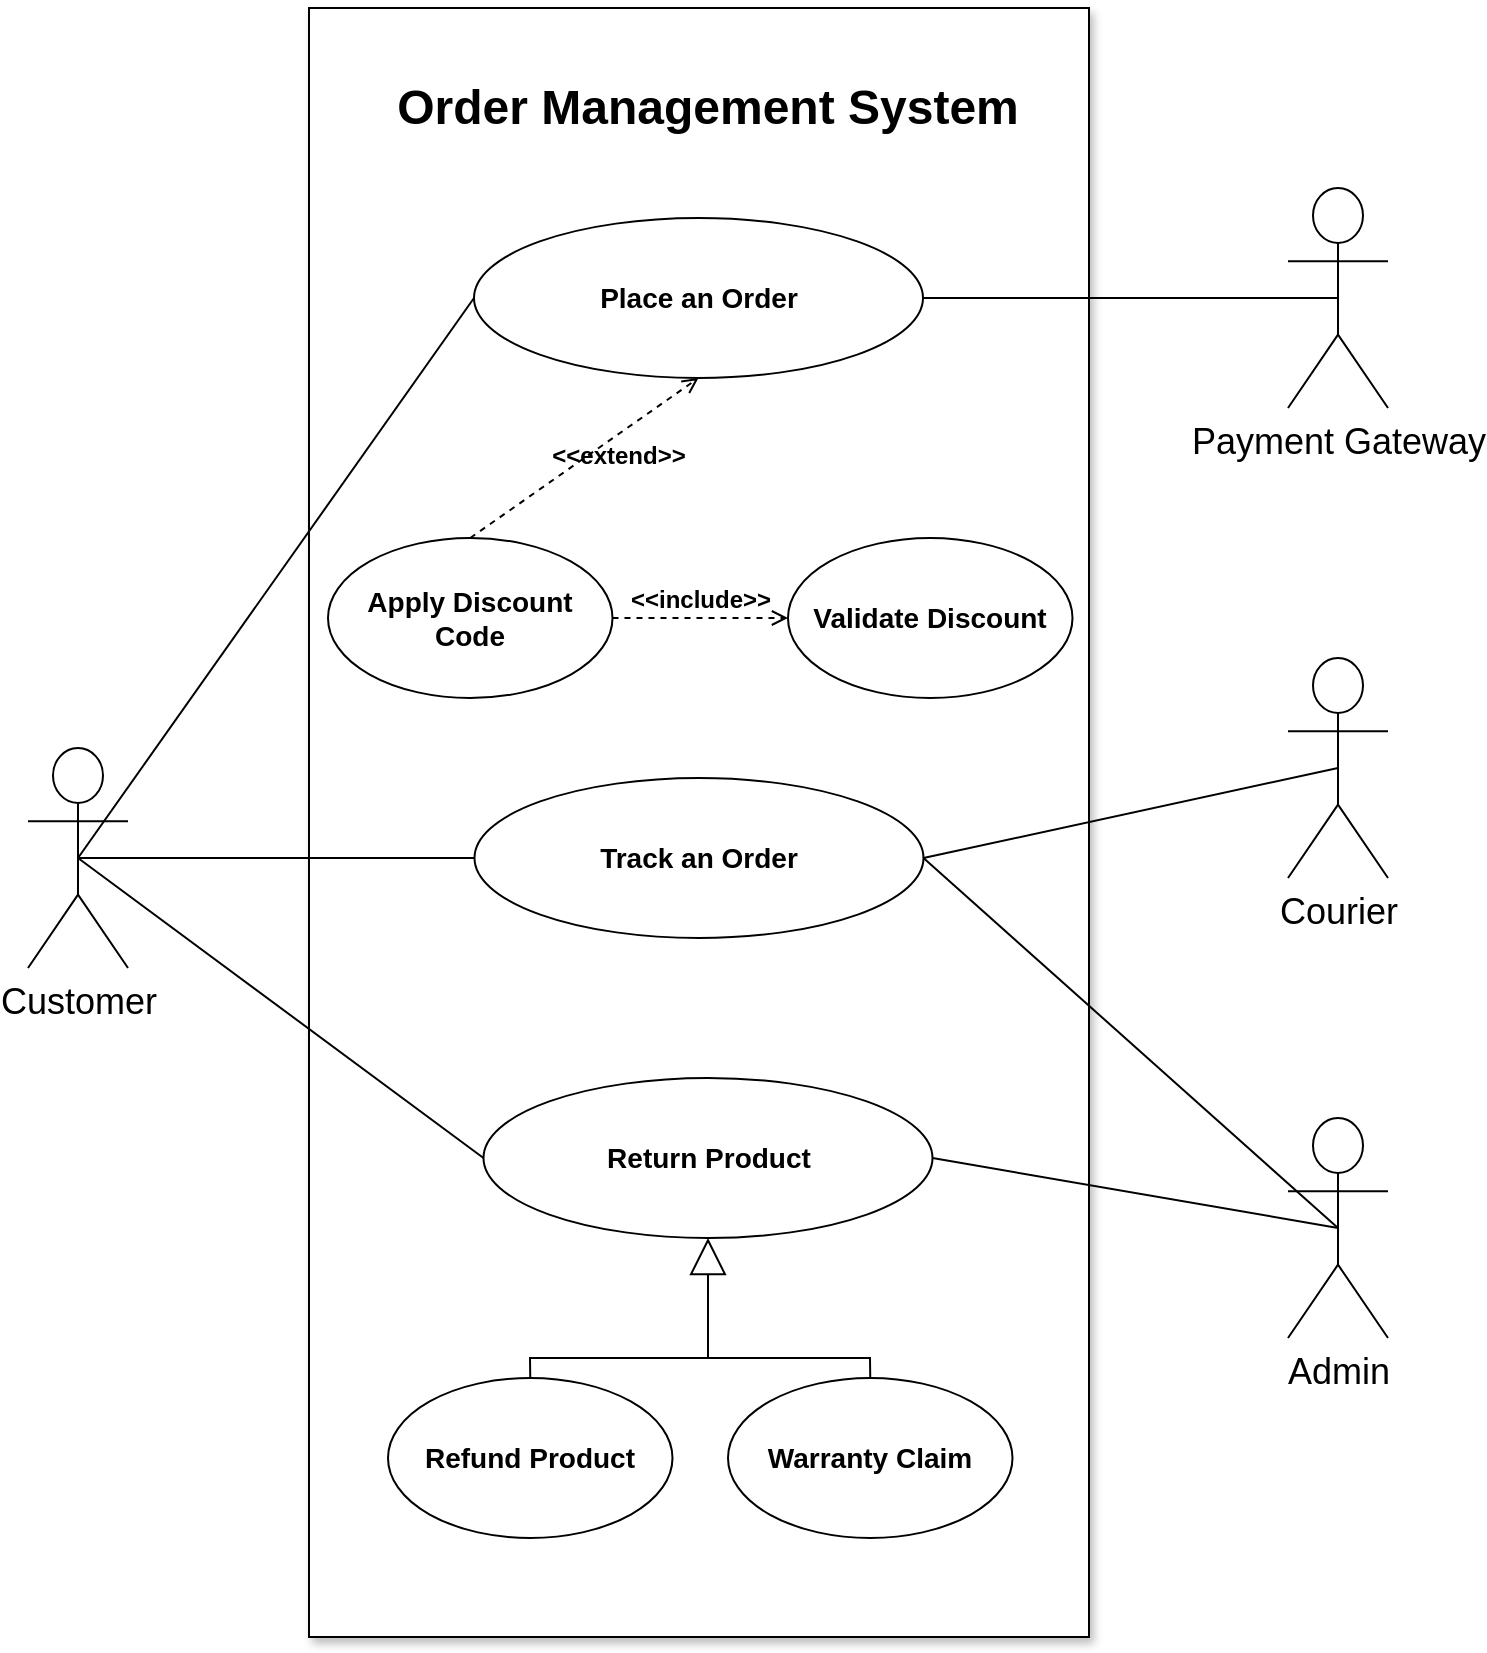 <mxfile version="21.7.2" type="github">
  <diagram name="Page-1" id="Ibva7xswk7MlykJWga5B">
    <mxGraphModel dx="1032" dy="1129" grid="1" gridSize="10" guides="1" tooltips="1" connect="1" arrows="1" fold="1" page="1" pageScale="1" pageWidth="850" pageHeight="1100" math="0" shadow="0">
      <root>
        <mxCell id="0" />
        <mxCell id="1" parent="0" />
        <mxCell id="hKEHkd_DOBsOIQRfh8Hp-2" value="&lt;font style=&quot;font-size: 18px;&quot;&gt;Payment Gateway&lt;/font&gt;" style="shape=umlActor;verticalLabelPosition=bottom;verticalAlign=top;html=1;outlineConnect=0;" parent="1" vertex="1">
          <mxGeometry x="720" y="215" width="50" height="110" as="geometry" />
        </mxCell>
        <mxCell id="hKEHkd_DOBsOIQRfh8Hp-3" value="" style="rounded=0;whiteSpace=wrap;html=1;rotation=90;shadow=1;movable=0;resizable=0;rotatable=0;deletable=0;editable=0;locked=1;connectable=0;" parent="1" vertex="1">
          <mxGeometry x="18.25" y="337.25" width="814.5" height="390" as="geometry" />
        </mxCell>
        <mxCell id="hKEHkd_DOBsOIQRfh8Hp-4" value="&lt;font style=&quot;font-size: 18px;&quot;&gt;Customer&lt;/font&gt;" style="shape=umlActor;verticalLabelPosition=bottom;verticalAlign=top;html=1;outlineConnect=0;" parent="1" vertex="1">
          <mxGeometry x="90" y="495" width="50" height="110" as="geometry" />
        </mxCell>
        <mxCell id="hKEHkd_DOBsOIQRfh8Hp-10" value="&lt;font style=&quot;font-size: 24px;&quot;&gt;Order Management System&lt;/font&gt;" style="text;html=1;strokeColor=none;fillColor=none;align=center;verticalAlign=middle;whiteSpace=wrap;rounded=0;fontStyle=1" parent="1" vertex="1">
          <mxGeometry x="260" y="160" width="340" height="30" as="geometry" />
        </mxCell>
        <mxCell id="hKEHkd_DOBsOIQRfh8Hp-13" value="&lt;font style=&quot;font-size: 14px;&quot;&gt;&lt;b&gt;Apply Discount Code&lt;br&gt;&lt;/b&gt;&lt;/font&gt;" style="ellipse;whiteSpace=wrap;html=1;" parent="1" vertex="1">
          <mxGeometry x="240" y="390" width="142.25" height="80" as="geometry" />
        </mxCell>
        <mxCell id="hKEHkd_DOBsOIQRfh8Hp-14" value="&lt;font style=&quot;font-size: 14px;&quot;&gt;&lt;b&gt;Place an Order&lt;/b&gt;&lt;/font&gt;" style="ellipse;whiteSpace=wrap;html=1;" parent="1" vertex="1">
          <mxGeometry x="313" y="230" width="224.5" height="80" as="geometry" />
        </mxCell>
        <mxCell id="hKEHkd_DOBsOIQRfh8Hp-27" value="" style="endArrow=block;endSize=16;endFill=0;html=1;rounded=0;" parent="1" edge="1">
          <mxGeometry width="160" relative="1" as="geometry">
            <mxPoint x="115" y="570" as="sourcePoint" />
            <mxPoint x="115" y="570" as="targetPoint" />
          </mxGeometry>
        </mxCell>
        <mxCell id="hKEHkd_DOBsOIQRfh8Hp-37" value="&lt;font style=&quot;font-size: 14px;&quot;&gt;&lt;b&gt;Track an Order&lt;/b&gt;&lt;/font&gt;" style="ellipse;whiteSpace=wrap;html=1;" parent="1" vertex="1">
          <mxGeometry x="313.25" y="510" width="224.5" height="80" as="geometry" />
        </mxCell>
        <mxCell id="hKEHkd_DOBsOIQRfh8Hp-38" value="&lt;b&gt;&lt;font style=&quot;font-size: 14px;&quot;&gt;Return Product&lt;/font&gt;&lt;/b&gt;" style="ellipse;whiteSpace=wrap;html=1;" parent="1" vertex="1">
          <mxGeometry x="317.75" y="660" width="224.5" height="80" as="geometry" />
        </mxCell>
        <mxCell id="hKEHkd_DOBsOIQRfh8Hp-40" value="&lt;font style=&quot;font-size: 18px;&quot;&gt;Admin&lt;/font&gt;" style="shape=umlActor;verticalLabelPosition=bottom;verticalAlign=top;html=1;outlineConnect=0;" parent="1" vertex="1">
          <mxGeometry x="720" y="680" width="50" height="110" as="geometry" />
        </mxCell>
        <mxCell id="hKEHkd_DOBsOIQRfh8Hp-57" value="" style="endArrow=none;html=1;rounded=0;entryX=0.5;entryY=0.5;entryDx=0;entryDy=0;entryPerimeter=0;exitX=1;exitY=0.5;exitDx=0;exitDy=0;" parent="1" source="hKEHkd_DOBsOIQRfh8Hp-37" target="hKEHkd_DOBsOIQRfh8Hp-40" edge="1">
          <mxGeometry width="50" height="50" relative="1" as="geometry">
            <mxPoint x="537.75" y="730" as="sourcePoint" />
            <mxPoint x="470" y="480" as="targetPoint" />
          </mxGeometry>
        </mxCell>
        <mxCell id="hKEHkd_DOBsOIQRfh8Hp-59" value="" style="endArrow=none;html=1;rounded=0;entryX=0.5;entryY=0.5;entryDx=0;entryDy=0;entryPerimeter=0;exitX=1;exitY=0.5;exitDx=0;exitDy=0;" parent="1" source="hKEHkd_DOBsOIQRfh8Hp-14" target="hKEHkd_DOBsOIQRfh8Hp-2" edge="1">
          <mxGeometry width="50" height="50" relative="1" as="geometry">
            <mxPoint x="512" y="396.94" as="sourcePoint" />
            <mxPoint x="720" y="291.94" as="targetPoint" />
          </mxGeometry>
        </mxCell>
        <mxCell id="hKEHkd_DOBsOIQRfh8Hp-60" value="" style="endArrow=none;html=1;rounded=0;entryX=0;entryY=0.5;entryDx=0;entryDy=0;exitX=0.5;exitY=0.5;exitDx=0;exitDy=0;exitPerimeter=0;" parent="1" source="hKEHkd_DOBsOIQRfh8Hp-4" target="hKEHkd_DOBsOIQRfh8Hp-14" edge="1">
          <mxGeometry width="50" height="50" relative="1" as="geometry">
            <mxPoint x="120" y="415" as="sourcePoint" />
            <mxPoint x="323" y="414.58" as="targetPoint" />
          </mxGeometry>
        </mxCell>
        <mxCell id="hKEHkd_DOBsOIQRfh8Hp-62" value="" style="endArrow=none;html=1;rounded=0;entryX=0;entryY=0.5;entryDx=0;entryDy=0;exitX=0.5;exitY=0.5;exitDx=0;exitDy=0;exitPerimeter=0;" parent="1" source="hKEHkd_DOBsOIQRfh8Hp-4" target="hKEHkd_DOBsOIQRfh8Hp-37" edge="1">
          <mxGeometry width="50" height="50" relative="1" as="geometry">
            <mxPoint x="135" y="435" as="sourcePoint" />
            <mxPoint x="323" y="390" as="targetPoint" />
          </mxGeometry>
        </mxCell>
        <mxCell id="hKEHkd_DOBsOIQRfh8Hp-63" value="" style="endArrow=none;html=1;rounded=0;entryX=0;entryY=0.5;entryDx=0;entryDy=0;exitX=0.5;exitY=0.5;exitDx=0;exitDy=0;exitPerimeter=0;" parent="1" source="hKEHkd_DOBsOIQRfh8Hp-4" target="hKEHkd_DOBsOIQRfh8Hp-38" edge="1">
          <mxGeometry width="50" height="50" relative="1" as="geometry">
            <mxPoint x="145" y="445" as="sourcePoint" />
            <mxPoint x="323" y="500" as="targetPoint" />
          </mxGeometry>
        </mxCell>
        <mxCell id="kJCWrpa8u9t749q43092-3" value="&lt;font style=&quot;font-size: 12px;&quot;&gt;&lt;b&gt;&amp;lt;&amp;lt;extend&amp;gt;&amp;gt;&lt;/b&gt;&lt;/font&gt;" style="html=1;verticalAlign=bottom;labelBackgroundColor=none;endArrow=open;endFill=0;dashed=1;rounded=0;exitX=0.5;exitY=0;exitDx=0;exitDy=0;entryX=0.5;entryY=1;entryDx=0;entryDy=0;" edge="1" parent="1" source="hKEHkd_DOBsOIQRfh8Hp-13" target="hKEHkd_DOBsOIQRfh8Hp-14">
          <mxGeometry x="0.126" y="-16" width="160" relative="1" as="geometry">
            <mxPoint x="400" y="350" as="sourcePoint" />
            <mxPoint x="560" y="350" as="targetPoint" />
            <mxPoint as="offset" />
          </mxGeometry>
        </mxCell>
        <mxCell id="kJCWrpa8u9t749q43092-5" value="&lt;font style=&quot;font-size: 14px;&quot;&gt;&lt;strong&gt;Validate Discount&lt;/strong&gt;&lt;/font&gt;" style="ellipse;whiteSpace=wrap;html=1;" vertex="1" parent="1">
          <mxGeometry x="470" y="390" width="142.25" height="80" as="geometry" />
        </mxCell>
        <mxCell id="kJCWrpa8u9t749q43092-6" value="&lt;font style=&quot;font-size: 12px;&quot;&gt;&lt;b&gt;&amp;lt;&amp;lt;include&amp;gt;&amp;gt;&lt;/b&gt;&lt;/font&gt;" style="html=1;verticalAlign=bottom;labelBackgroundColor=none;endArrow=open;endFill=0;dashed=1;rounded=0;exitX=1;exitY=0.5;exitDx=0;exitDy=0;entryX=0;entryY=0.5;entryDx=0;entryDy=0;" edge="1" parent="1" source="hKEHkd_DOBsOIQRfh8Hp-13" target="kJCWrpa8u9t749q43092-5">
          <mxGeometry width="160" relative="1" as="geometry">
            <mxPoint x="341" y="380" as="sourcePoint" />
            <mxPoint x="440" y="320" as="targetPoint" />
            <mxPoint as="offset" />
          </mxGeometry>
        </mxCell>
        <mxCell id="kJCWrpa8u9t749q43092-7" value="" style="endArrow=none;html=1;rounded=0;entryX=0.5;entryY=0.5;entryDx=0;entryDy=0;entryPerimeter=0;exitX=1;exitY=0.5;exitDx=0;exitDy=0;" edge="1" parent="1" source="hKEHkd_DOBsOIQRfh8Hp-38" target="hKEHkd_DOBsOIQRfh8Hp-40">
          <mxGeometry width="50" height="50" relative="1" as="geometry">
            <mxPoint x="552" y="530" as="sourcePoint" />
            <mxPoint x="755" y="530" as="targetPoint" />
          </mxGeometry>
        </mxCell>
        <mxCell id="kJCWrpa8u9t749q43092-8" value="&lt;font style=&quot;font-size: 18px;&quot;&gt;Courier&lt;/font&gt;" style="shape=umlActor;verticalLabelPosition=bottom;verticalAlign=top;html=1;outlineConnect=0;" vertex="1" parent="1">
          <mxGeometry x="720" y="450" width="50" height="110" as="geometry" />
        </mxCell>
        <mxCell id="kJCWrpa8u9t749q43092-10" value="" style="endArrow=none;html=1;rounded=0;entryX=0.5;entryY=0.5;entryDx=0;entryDy=0;entryPerimeter=0;exitX=1;exitY=0.5;exitDx=0;exitDy=0;" edge="1" parent="1" source="hKEHkd_DOBsOIQRfh8Hp-37" target="kJCWrpa8u9t749q43092-8">
          <mxGeometry width="50" height="50" relative="1" as="geometry">
            <mxPoint x="540" y="520" as="sourcePoint" />
            <mxPoint x="783" y="685" as="targetPoint" />
          </mxGeometry>
        </mxCell>
        <mxCell id="kJCWrpa8u9t749q43092-15" value="&lt;font style=&quot;font-size: 14px;&quot;&gt;&lt;b&gt;Refund Product&lt;/b&gt;&lt;/font&gt;" style="ellipse;whiteSpace=wrap;html=1;" vertex="1" parent="1">
          <mxGeometry x="270" y="810" width="142.25" height="80" as="geometry" />
        </mxCell>
        <mxCell id="kJCWrpa8u9t749q43092-17" value="&lt;font style=&quot;font-size: 14px;&quot;&gt;&lt;b&gt;Warranty Claim&lt;/b&gt;&lt;/font&gt;" style="ellipse;whiteSpace=wrap;html=1;" vertex="1" parent="1">
          <mxGeometry x="440" y="810" width="142.25" height="80" as="geometry" />
        </mxCell>
        <mxCell id="kJCWrpa8u9t749q43092-18" value="" style="endArrow=block;endSize=16;endFill=0;html=1;rounded=0;exitX=0.5;exitY=0;exitDx=0;exitDy=0;entryX=0.5;entryY=1;entryDx=0;entryDy=0;" edge="1" parent="1" source="kJCWrpa8u9t749q43092-15" target="hKEHkd_DOBsOIQRfh8Hp-38">
          <mxGeometry x="0.245" y="-14" width="160" relative="1" as="geometry">
            <mxPoint x="280" y="610" as="sourcePoint" />
            <mxPoint x="440" y="610" as="targetPoint" />
            <Array as="points">
              <mxPoint x="341" y="800" />
              <mxPoint x="430" y="800" />
            </Array>
            <mxPoint x="-4" y="10" as="offset" />
          </mxGeometry>
        </mxCell>
        <mxCell id="kJCWrpa8u9t749q43092-19" value="" style="endArrow=none;html=1;rounded=0;entryX=0.5;entryY=0;entryDx=0;entryDy=0;" edge="1" parent="1" target="kJCWrpa8u9t749q43092-17">
          <mxGeometry width="50" height="50" relative="1" as="geometry">
            <mxPoint x="430" y="800" as="sourcePoint" />
            <mxPoint x="755" y="745" as="targetPoint" />
            <Array as="points">
              <mxPoint x="511" y="800" />
            </Array>
          </mxGeometry>
        </mxCell>
      </root>
    </mxGraphModel>
  </diagram>
</mxfile>
